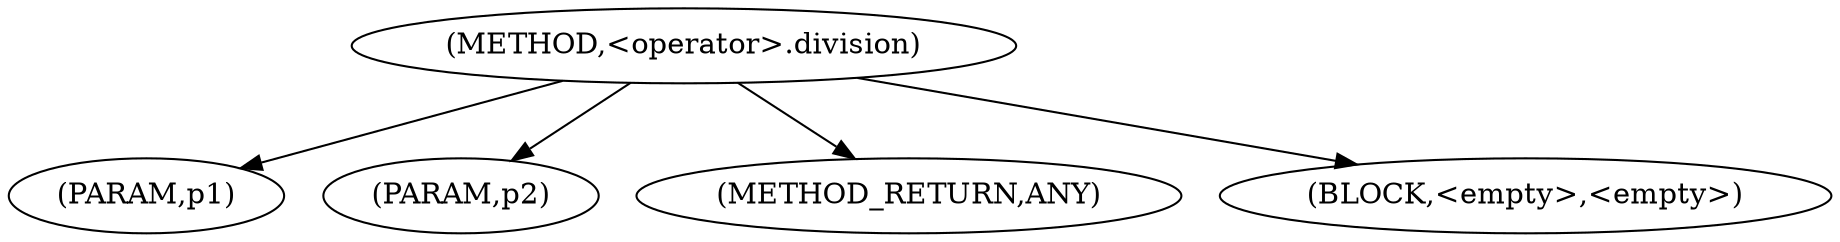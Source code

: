 digraph "&lt;operator&gt;.division" {  
"99933" [label = <(METHOD,&lt;operator&gt;.division)> ]
"99934" [label = <(PARAM,p1)> ]
"99935" [label = <(PARAM,p2)> ]
"99936" [label = <(METHOD_RETURN,ANY)> ]
"99937" [label = <(BLOCK,&lt;empty&gt;,&lt;empty&gt;)> ]
  "99933" -> "99936" 
  "99933" -> "99934" 
  "99933" -> "99937" 
  "99933" -> "99935" 
}

